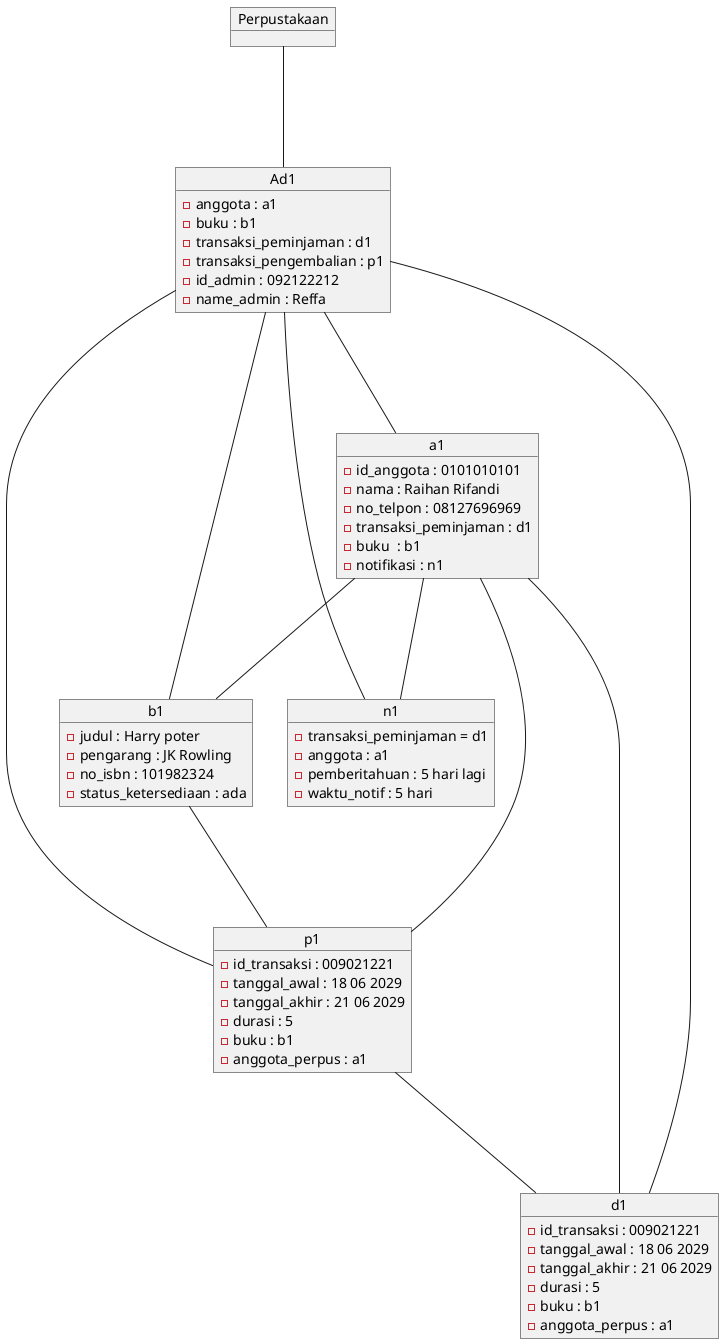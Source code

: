 @startuml perpustakaan
' skinparam objectAttributeIconSize 0
' left to right direction
object a1{
    -id_anggota : 0101010101
    -nama : Raihan Rifandi
    -no_telpon : 08127696969
    -transaksi_peminjaman : d1
    -buku  : b1
    -notifikasi : n1

    ' +AnggotaPerpustakaan(id_anggota : String, nama : String , no_telpon : String, transaksi_pengembalian : TransaksiPengembalian)
    ' +getBiodata() : String
    ' +pinjamBuku(buku : Buku) : Buku
    ' +getTransaksiPengembalian() : TransaksiPengembalian
    ' +getTransaksiPeminjaman() : TransaksiPeminjaman
    ' +getId_anggota () : String
    ' +getNama() : String
    ' +getNo_telepon() : String
}

object b1{
    -judul : Harry poter
    -pengarang : JK Rowling
    -no_isbn : 101982324
    -status_ketersediaan : ada

    ' +Buku (judul : String, pengarang : String, no_isbn : String, status_ketersediaan : Boolean)
    ' +getBiodataBuku () : void
    ' +getJudul() ; String
    ' +getPengarang () : String
    ' +getNo_isbn () : String
    ' +gestStatus_ketersediaan() : Boolean
}

object d1{
    -id_transaksi : 009021221
    -tanggal_awal : 18 06 2029
    -tanggal_akhir : 21 06 2029
    -durasi : 5
    -buku : b1
    -anggota_perpus : a1
    ' +TransaksiPeminjaman(tanggal_awal : Date, tanggal_akhir : Date , durasi : Date)
    ' +getTanggal_awal() : Date
    ' +getTanggal_akhir() : Date
    ' +getDurasi() : Date
    ' +getListTransaksi() : void
}

object p1{
    -id_transaksi : 009021221
    -tanggal_awal : 18 06 2029
    -tanggal_akhir : 21 06 2029
    -durasi : 5
    -buku : b1
    -anggota_perpus : a1
    ' +TransaksiPengembalian(tanggal : Date, waktu : Time, durasi : Date)
}

object n1 {
    -transaksi_peminjaman = d1
    -anggota : a1
    -pemberitahuan : 5 hari lagi
    -waktu_notif : 5 hari

    ' +Notifikasi(transaksi_peminjaman : TransaksiPeminjaman, )
    ' +getNotif() : void
    ' +getPemberitahuan() :  String
    ' +getWaktu_notif() : Time
}

object Ad1{
    -anggota : a1
    -buku : b1
    -transaksi_peminjaman : d1
    -transaksi_pengembalian : p1
    -id_admin : 092122212
    -name_admin : Reffa

    ' +Admin(id_admin : String, name_admin : String)
    ' +addBuku(buku : Buku)


}

object Perpustakaan

Perpustakaan  --- Ad1
Ad1  ---  a1
Ad1  --  b1
Ad1  --  n1
Ad1  --  p1
Ad1  --  d1
a1  ---  b1
a1 --- p1
a1 --- d1
b1 --- p1
p1 --- d1
a1 --- n1
@enduml